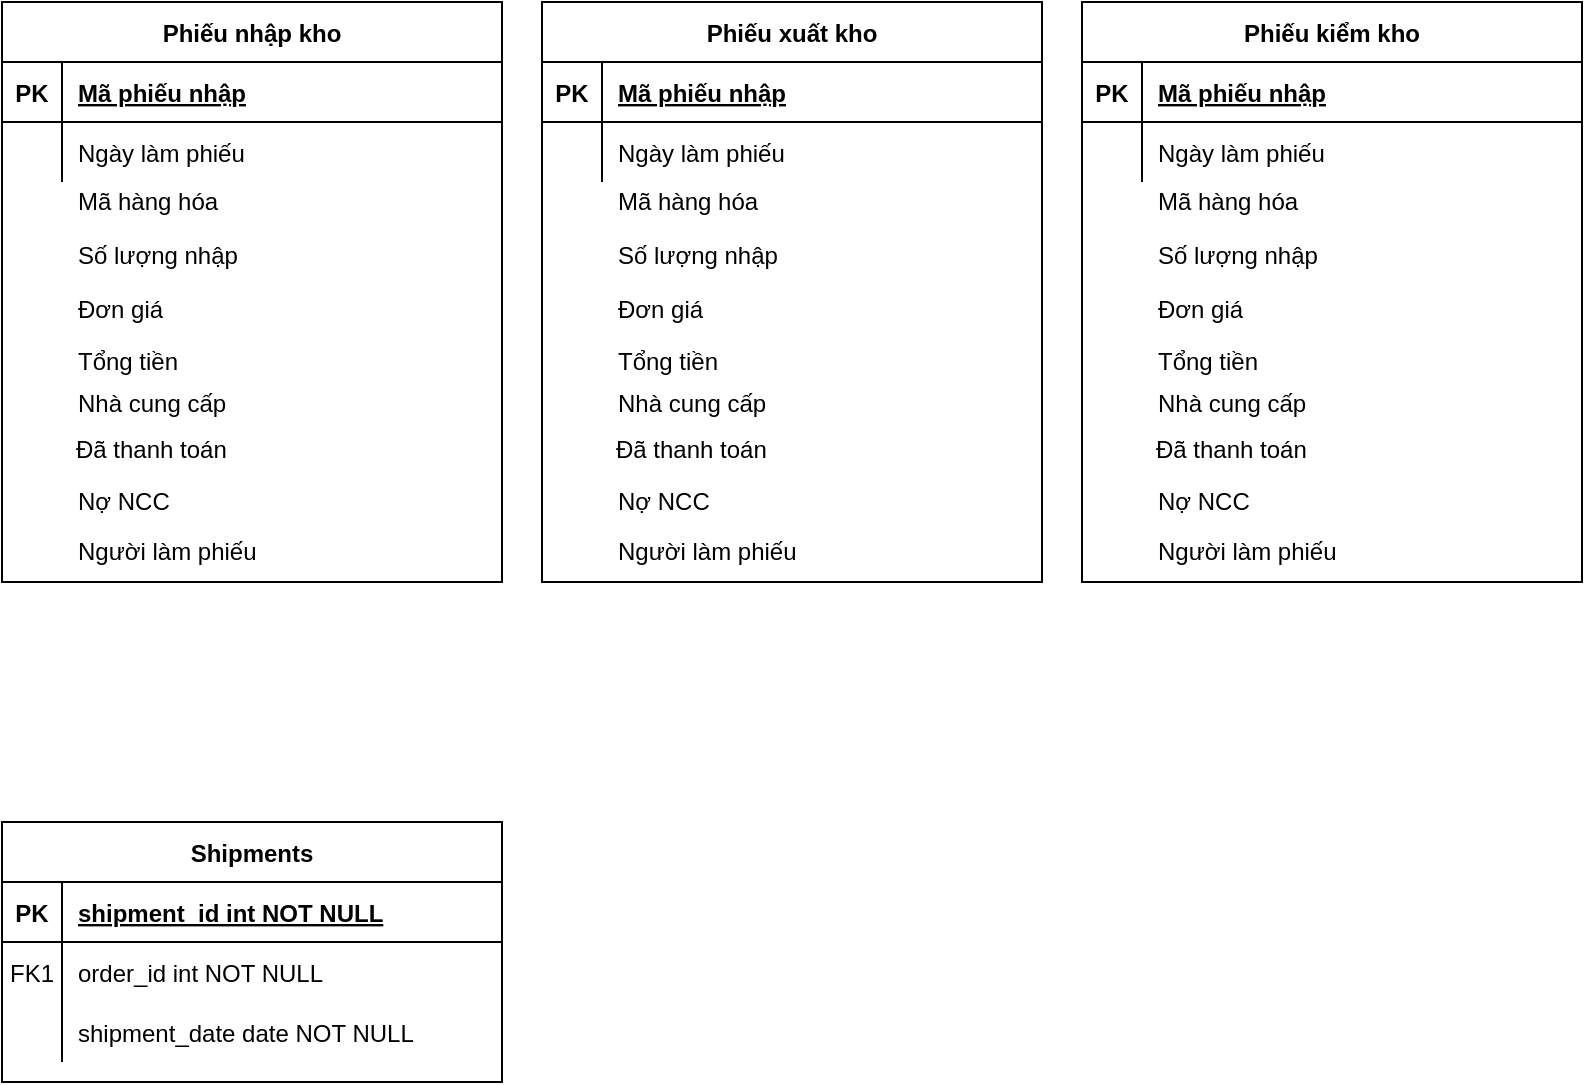 <mxfile version="14.8.0" type="github">
  <diagram id="R2lEEEUBdFMjLlhIrx00" name="Page-1">
    <mxGraphModel dx="942" dy="525" grid="1" gridSize="10" guides="1" tooltips="1" connect="1" arrows="1" fold="1" page="1" pageScale="1" pageWidth="850" pageHeight="1100" math="0" shadow="0" extFonts="Permanent Marker^https://fonts.googleapis.com/css?family=Permanent+Marker">
      <root>
        <mxCell id="0" />
        <mxCell id="1" parent="0" />
        <mxCell id="C-vyLk0tnHw3VtMMgP7b-13" value="Shipments" style="shape=table;startSize=30;container=1;collapsible=1;childLayout=tableLayout;fixedRows=1;rowLines=0;fontStyle=1;align=center;resizeLast=1;" parent="1" vertex="1">
          <mxGeometry x="120" y="530" width="250" height="130" as="geometry" />
        </mxCell>
        <mxCell id="C-vyLk0tnHw3VtMMgP7b-14" value="" style="shape=partialRectangle;collapsible=0;dropTarget=0;pointerEvents=0;fillColor=none;points=[[0,0.5],[1,0.5]];portConstraint=eastwest;top=0;left=0;right=0;bottom=1;" parent="C-vyLk0tnHw3VtMMgP7b-13" vertex="1">
          <mxGeometry y="30" width="250" height="30" as="geometry" />
        </mxCell>
        <mxCell id="C-vyLk0tnHw3VtMMgP7b-15" value="PK" style="shape=partialRectangle;overflow=hidden;connectable=0;fillColor=none;top=0;left=0;bottom=0;right=0;fontStyle=1;" parent="C-vyLk0tnHw3VtMMgP7b-14" vertex="1">
          <mxGeometry width="30" height="30" as="geometry" />
        </mxCell>
        <mxCell id="C-vyLk0tnHw3VtMMgP7b-16" value="shipment_id int NOT NULL " style="shape=partialRectangle;overflow=hidden;connectable=0;fillColor=none;top=0;left=0;bottom=0;right=0;align=left;spacingLeft=6;fontStyle=5;" parent="C-vyLk0tnHw3VtMMgP7b-14" vertex="1">
          <mxGeometry x="30" width="220" height="30" as="geometry" />
        </mxCell>
        <mxCell id="C-vyLk0tnHw3VtMMgP7b-17" value="" style="shape=partialRectangle;collapsible=0;dropTarget=0;pointerEvents=0;fillColor=none;points=[[0,0.5],[1,0.5]];portConstraint=eastwest;top=0;left=0;right=0;bottom=0;" parent="C-vyLk0tnHw3VtMMgP7b-13" vertex="1">
          <mxGeometry y="60" width="250" height="30" as="geometry" />
        </mxCell>
        <mxCell id="C-vyLk0tnHw3VtMMgP7b-18" value="FK1" style="shape=partialRectangle;overflow=hidden;connectable=0;fillColor=none;top=0;left=0;bottom=0;right=0;" parent="C-vyLk0tnHw3VtMMgP7b-17" vertex="1">
          <mxGeometry width="30" height="30" as="geometry" />
        </mxCell>
        <mxCell id="C-vyLk0tnHw3VtMMgP7b-19" value="order_id int NOT NULL" style="shape=partialRectangle;overflow=hidden;connectable=0;fillColor=none;top=0;left=0;bottom=0;right=0;align=left;spacingLeft=6;" parent="C-vyLk0tnHw3VtMMgP7b-17" vertex="1">
          <mxGeometry x="30" width="220" height="30" as="geometry" />
        </mxCell>
        <mxCell id="C-vyLk0tnHw3VtMMgP7b-20" value="" style="shape=partialRectangle;collapsible=0;dropTarget=0;pointerEvents=0;fillColor=none;points=[[0,0.5],[1,0.5]];portConstraint=eastwest;top=0;left=0;right=0;bottom=0;" parent="C-vyLk0tnHw3VtMMgP7b-13" vertex="1">
          <mxGeometry y="90" width="250" height="30" as="geometry" />
        </mxCell>
        <mxCell id="C-vyLk0tnHw3VtMMgP7b-21" value="" style="shape=partialRectangle;overflow=hidden;connectable=0;fillColor=none;top=0;left=0;bottom=0;right=0;" parent="C-vyLk0tnHw3VtMMgP7b-20" vertex="1">
          <mxGeometry width="30" height="30" as="geometry" />
        </mxCell>
        <mxCell id="C-vyLk0tnHw3VtMMgP7b-22" value="shipment_date date NOT NULL" style="shape=partialRectangle;overflow=hidden;connectable=0;fillColor=none;top=0;left=0;bottom=0;right=0;align=left;spacingLeft=6;" parent="C-vyLk0tnHw3VtMMgP7b-20" vertex="1">
          <mxGeometry x="30" width="220" height="30" as="geometry" />
        </mxCell>
        <mxCell id="C-vyLk0tnHw3VtMMgP7b-23" value="Phiếu nhập kho" style="shape=table;startSize=30;container=1;collapsible=1;childLayout=tableLayout;fixedRows=1;rowLines=0;fontStyle=1;align=center;resizeLast=1;" parent="1" vertex="1">
          <mxGeometry x="120" y="120" width="250" height="290" as="geometry" />
        </mxCell>
        <mxCell id="C-vyLk0tnHw3VtMMgP7b-24" value="" style="shape=partialRectangle;collapsible=0;dropTarget=0;pointerEvents=0;fillColor=none;points=[[0,0.5],[1,0.5]];portConstraint=eastwest;top=0;left=0;right=0;bottom=1;" parent="C-vyLk0tnHw3VtMMgP7b-23" vertex="1">
          <mxGeometry y="30" width="250" height="30" as="geometry" />
        </mxCell>
        <mxCell id="C-vyLk0tnHw3VtMMgP7b-25" value="PK" style="shape=partialRectangle;overflow=hidden;connectable=0;fillColor=none;top=0;left=0;bottom=0;right=0;fontStyle=1;" parent="C-vyLk0tnHw3VtMMgP7b-24" vertex="1">
          <mxGeometry width="30" height="30" as="geometry" />
        </mxCell>
        <mxCell id="C-vyLk0tnHw3VtMMgP7b-26" value="Mã phiếu nhập" style="shape=partialRectangle;overflow=hidden;connectable=0;fillColor=none;top=0;left=0;bottom=0;right=0;align=left;spacingLeft=6;fontStyle=5;" parent="C-vyLk0tnHw3VtMMgP7b-24" vertex="1">
          <mxGeometry x="30" width="220" height="30" as="geometry" />
        </mxCell>
        <mxCell id="C-vyLk0tnHw3VtMMgP7b-27" value="" style="shape=partialRectangle;collapsible=0;dropTarget=0;pointerEvents=0;fillColor=none;points=[[0,0.5],[1,0.5]];portConstraint=eastwest;top=0;left=0;right=0;bottom=0;" parent="C-vyLk0tnHw3VtMMgP7b-23" vertex="1">
          <mxGeometry y="60" width="250" height="30" as="geometry" />
        </mxCell>
        <mxCell id="C-vyLk0tnHw3VtMMgP7b-28" value="" style="shape=partialRectangle;overflow=hidden;connectable=0;fillColor=none;top=0;left=0;bottom=0;right=0;" parent="C-vyLk0tnHw3VtMMgP7b-27" vertex="1">
          <mxGeometry width="30" height="30" as="geometry" />
        </mxCell>
        <mxCell id="C-vyLk0tnHw3VtMMgP7b-29" value="Ngày làm phiếu" style="shape=partialRectangle;overflow=hidden;connectable=0;fillColor=none;top=0;left=0;bottom=0;right=0;align=left;spacingLeft=6;" parent="C-vyLk0tnHw3VtMMgP7b-27" vertex="1">
          <mxGeometry x="30" width="220" height="30" as="geometry" />
        </mxCell>
        <mxCell id="O01syvjABgnFGHEi1Pz4-11" value="Mã hàng hóa" style="text;html=1;strokeColor=none;fillColor=none;align=left;verticalAlign=middle;whiteSpace=wrap;rounded=0;" vertex="1" parent="1">
          <mxGeometry x="156" y="210" width="160" height="20" as="geometry" />
        </mxCell>
        <mxCell id="O01syvjABgnFGHEi1Pz4-12" value="Số lượng nhập" style="text;html=1;strokeColor=none;fillColor=none;align=left;verticalAlign=middle;whiteSpace=wrap;rounded=0;" vertex="1" parent="1">
          <mxGeometry x="156" y="237" width="160" height="20" as="geometry" />
        </mxCell>
        <mxCell id="O01syvjABgnFGHEi1Pz4-13" value="Đơn giá" style="text;html=1;strokeColor=none;fillColor=none;align=left;verticalAlign=middle;whiteSpace=wrap;rounded=0;" vertex="1" parent="1">
          <mxGeometry x="156" y="264" width="160" height="20" as="geometry" />
        </mxCell>
        <mxCell id="O01syvjABgnFGHEi1Pz4-14" value="Tổng tiền" style="text;html=1;strokeColor=none;fillColor=none;align=left;verticalAlign=middle;whiteSpace=wrap;rounded=0;" vertex="1" parent="1">
          <mxGeometry x="156" y="290" width="160" height="20" as="geometry" />
        </mxCell>
        <mxCell id="O01syvjABgnFGHEi1Pz4-15" value="Nhà cung cấp" style="text;html=1;strokeColor=none;fillColor=none;align=left;verticalAlign=middle;whiteSpace=wrap;rounded=0;" vertex="1" parent="1">
          <mxGeometry x="156" y="311" width="160" height="20" as="geometry" />
        </mxCell>
        <mxCell id="O01syvjABgnFGHEi1Pz4-18" value="Đã thanh toán" style="text;html=1;strokeColor=none;fillColor=none;align=left;verticalAlign=middle;whiteSpace=wrap;rounded=0;" vertex="1" parent="1">
          <mxGeometry x="155" y="334" width="125" height="20" as="geometry" />
        </mxCell>
        <mxCell id="O01syvjABgnFGHEi1Pz4-20" value="Nợ NCC" style="text;html=1;strokeColor=none;fillColor=none;align=left;verticalAlign=middle;whiteSpace=wrap;rounded=0;" vertex="1" parent="1">
          <mxGeometry x="156" y="360" width="114" height="20" as="geometry" />
        </mxCell>
        <mxCell id="O01syvjABgnFGHEi1Pz4-21" value="Người làm phiếu" style="text;html=1;strokeColor=none;fillColor=none;align=left;verticalAlign=middle;whiteSpace=wrap;rounded=0;" vertex="1" parent="1">
          <mxGeometry x="156" y="385" width="134" height="20" as="geometry" />
        </mxCell>
        <mxCell id="O01syvjABgnFGHEi1Pz4-22" value="Phiếu xuất kho" style="shape=table;startSize=30;container=1;collapsible=1;childLayout=tableLayout;fixedRows=1;rowLines=0;fontStyle=1;align=center;resizeLast=1;" vertex="1" parent="1">
          <mxGeometry x="390" y="120" width="250" height="290" as="geometry" />
        </mxCell>
        <mxCell id="O01syvjABgnFGHEi1Pz4-23" value="" style="shape=partialRectangle;collapsible=0;dropTarget=0;pointerEvents=0;fillColor=none;points=[[0,0.5],[1,0.5]];portConstraint=eastwest;top=0;left=0;right=0;bottom=1;" vertex="1" parent="O01syvjABgnFGHEi1Pz4-22">
          <mxGeometry y="30" width="250" height="30" as="geometry" />
        </mxCell>
        <mxCell id="O01syvjABgnFGHEi1Pz4-24" value="PK" style="shape=partialRectangle;overflow=hidden;connectable=0;fillColor=none;top=0;left=0;bottom=0;right=0;fontStyle=1;" vertex="1" parent="O01syvjABgnFGHEi1Pz4-23">
          <mxGeometry width="30" height="30" as="geometry" />
        </mxCell>
        <mxCell id="O01syvjABgnFGHEi1Pz4-25" value="Mã phiếu nhập" style="shape=partialRectangle;overflow=hidden;connectable=0;fillColor=none;top=0;left=0;bottom=0;right=0;align=left;spacingLeft=6;fontStyle=5;" vertex="1" parent="O01syvjABgnFGHEi1Pz4-23">
          <mxGeometry x="30" width="220" height="30" as="geometry" />
        </mxCell>
        <mxCell id="O01syvjABgnFGHEi1Pz4-26" value="" style="shape=partialRectangle;collapsible=0;dropTarget=0;pointerEvents=0;fillColor=none;points=[[0,0.5],[1,0.5]];portConstraint=eastwest;top=0;left=0;right=0;bottom=0;" vertex="1" parent="O01syvjABgnFGHEi1Pz4-22">
          <mxGeometry y="60" width="250" height="30" as="geometry" />
        </mxCell>
        <mxCell id="O01syvjABgnFGHEi1Pz4-27" value="" style="shape=partialRectangle;overflow=hidden;connectable=0;fillColor=none;top=0;left=0;bottom=0;right=0;" vertex="1" parent="O01syvjABgnFGHEi1Pz4-26">
          <mxGeometry width="30" height="30" as="geometry" />
        </mxCell>
        <mxCell id="O01syvjABgnFGHEi1Pz4-28" value="Ngày làm phiếu" style="shape=partialRectangle;overflow=hidden;connectable=0;fillColor=none;top=0;left=0;bottom=0;right=0;align=left;spacingLeft=6;" vertex="1" parent="O01syvjABgnFGHEi1Pz4-26">
          <mxGeometry x="30" width="220" height="30" as="geometry" />
        </mxCell>
        <mxCell id="O01syvjABgnFGHEi1Pz4-29" value="Mã hàng hóa" style="text;html=1;strokeColor=none;fillColor=none;align=left;verticalAlign=middle;whiteSpace=wrap;rounded=0;" vertex="1" parent="1">
          <mxGeometry x="426" y="210" width="160" height="20" as="geometry" />
        </mxCell>
        <mxCell id="O01syvjABgnFGHEi1Pz4-30" value="Số lượng nhập" style="text;html=1;strokeColor=none;fillColor=none;align=left;verticalAlign=middle;whiteSpace=wrap;rounded=0;" vertex="1" parent="1">
          <mxGeometry x="426" y="237" width="160" height="20" as="geometry" />
        </mxCell>
        <mxCell id="O01syvjABgnFGHEi1Pz4-31" value="Đơn giá" style="text;html=1;strokeColor=none;fillColor=none;align=left;verticalAlign=middle;whiteSpace=wrap;rounded=0;" vertex="1" parent="1">
          <mxGeometry x="426" y="264" width="160" height="20" as="geometry" />
        </mxCell>
        <mxCell id="O01syvjABgnFGHEi1Pz4-32" value="Tổng tiền" style="text;html=1;strokeColor=none;fillColor=none;align=left;verticalAlign=middle;whiteSpace=wrap;rounded=0;" vertex="1" parent="1">
          <mxGeometry x="426" y="290" width="160" height="20" as="geometry" />
        </mxCell>
        <mxCell id="O01syvjABgnFGHEi1Pz4-33" value="Nhà cung cấp" style="text;html=1;strokeColor=none;fillColor=none;align=left;verticalAlign=middle;whiteSpace=wrap;rounded=0;" vertex="1" parent="1">
          <mxGeometry x="426" y="311" width="160" height="20" as="geometry" />
        </mxCell>
        <mxCell id="O01syvjABgnFGHEi1Pz4-34" value="Đã thanh toán" style="text;html=1;strokeColor=none;fillColor=none;align=left;verticalAlign=middle;whiteSpace=wrap;rounded=0;" vertex="1" parent="1">
          <mxGeometry x="425" y="334" width="125" height="20" as="geometry" />
        </mxCell>
        <mxCell id="O01syvjABgnFGHEi1Pz4-35" value="Nợ NCC" style="text;html=1;strokeColor=none;fillColor=none;align=left;verticalAlign=middle;whiteSpace=wrap;rounded=0;" vertex="1" parent="1">
          <mxGeometry x="426" y="360" width="114" height="20" as="geometry" />
        </mxCell>
        <mxCell id="O01syvjABgnFGHEi1Pz4-36" value="Người làm phiếu" style="text;html=1;strokeColor=none;fillColor=none;align=left;verticalAlign=middle;whiteSpace=wrap;rounded=0;" vertex="1" parent="1">
          <mxGeometry x="426" y="385" width="134" height="20" as="geometry" />
        </mxCell>
        <mxCell id="O01syvjABgnFGHEi1Pz4-37" value="Phiếu kiểm kho" style="shape=table;startSize=30;container=1;collapsible=1;childLayout=tableLayout;fixedRows=1;rowLines=0;fontStyle=1;align=center;resizeLast=1;" vertex="1" parent="1">
          <mxGeometry x="660" y="120" width="250" height="290" as="geometry" />
        </mxCell>
        <mxCell id="O01syvjABgnFGHEi1Pz4-38" value="" style="shape=partialRectangle;collapsible=0;dropTarget=0;pointerEvents=0;fillColor=none;points=[[0,0.5],[1,0.5]];portConstraint=eastwest;top=0;left=0;right=0;bottom=1;" vertex="1" parent="O01syvjABgnFGHEi1Pz4-37">
          <mxGeometry y="30" width="250" height="30" as="geometry" />
        </mxCell>
        <mxCell id="O01syvjABgnFGHEi1Pz4-39" value="PK" style="shape=partialRectangle;overflow=hidden;connectable=0;fillColor=none;top=0;left=0;bottom=0;right=0;fontStyle=1;" vertex="1" parent="O01syvjABgnFGHEi1Pz4-38">
          <mxGeometry width="30" height="30" as="geometry" />
        </mxCell>
        <mxCell id="O01syvjABgnFGHEi1Pz4-40" value="Mã phiếu nhập" style="shape=partialRectangle;overflow=hidden;connectable=0;fillColor=none;top=0;left=0;bottom=0;right=0;align=left;spacingLeft=6;fontStyle=5;" vertex="1" parent="O01syvjABgnFGHEi1Pz4-38">
          <mxGeometry x="30" width="220" height="30" as="geometry" />
        </mxCell>
        <mxCell id="O01syvjABgnFGHEi1Pz4-41" value="" style="shape=partialRectangle;collapsible=0;dropTarget=0;pointerEvents=0;fillColor=none;points=[[0,0.5],[1,0.5]];portConstraint=eastwest;top=0;left=0;right=0;bottom=0;" vertex="1" parent="O01syvjABgnFGHEi1Pz4-37">
          <mxGeometry y="60" width="250" height="30" as="geometry" />
        </mxCell>
        <mxCell id="O01syvjABgnFGHEi1Pz4-42" value="" style="shape=partialRectangle;overflow=hidden;connectable=0;fillColor=none;top=0;left=0;bottom=0;right=0;" vertex="1" parent="O01syvjABgnFGHEi1Pz4-41">
          <mxGeometry width="30" height="30" as="geometry" />
        </mxCell>
        <mxCell id="O01syvjABgnFGHEi1Pz4-43" value="Ngày làm phiếu" style="shape=partialRectangle;overflow=hidden;connectable=0;fillColor=none;top=0;left=0;bottom=0;right=0;align=left;spacingLeft=6;" vertex="1" parent="O01syvjABgnFGHEi1Pz4-41">
          <mxGeometry x="30" width="220" height="30" as="geometry" />
        </mxCell>
        <mxCell id="O01syvjABgnFGHEi1Pz4-44" value="Mã hàng hóa" style="text;html=1;strokeColor=none;fillColor=none;align=left;verticalAlign=middle;whiteSpace=wrap;rounded=0;" vertex="1" parent="1">
          <mxGeometry x="696" y="210" width="160" height="20" as="geometry" />
        </mxCell>
        <mxCell id="O01syvjABgnFGHEi1Pz4-45" value="Số lượng nhập" style="text;html=1;strokeColor=none;fillColor=none;align=left;verticalAlign=middle;whiteSpace=wrap;rounded=0;" vertex="1" parent="1">
          <mxGeometry x="696" y="237" width="160" height="20" as="geometry" />
        </mxCell>
        <mxCell id="O01syvjABgnFGHEi1Pz4-46" value="Đơn giá" style="text;html=1;strokeColor=none;fillColor=none;align=left;verticalAlign=middle;whiteSpace=wrap;rounded=0;" vertex="1" parent="1">
          <mxGeometry x="696" y="264" width="160" height="20" as="geometry" />
        </mxCell>
        <mxCell id="O01syvjABgnFGHEi1Pz4-47" value="Tổng tiền" style="text;html=1;strokeColor=none;fillColor=none;align=left;verticalAlign=middle;whiteSpace=wrap;rounded=0;" vertex="1" parent="1">
          <mxGeometry x="696" y="290" width="160" height="20" as="geometry" />
        </mxCell>
        <mxCell id="O01syvjABgnFGHEi1Pz4-48" value="Nhà cung cấp" style="text;html=1;strokeColor=none;fillColor=none;align=left;verticalAlign=middle;whiteSpace=wrap;rounded=0;" vertex="1" parent="1">
          <mxGeometry x="696" y="311" width="160" height="20" as="geometry" />
        </mxCell>
        <mxCell id="O01syvjABgnFGHEi1Pz4-49" value="Đã thanh toán" style="text;html=1;strokeColor=none;fillColor=none;align=left;verticalAlign=middle;whiteSpace=wrap;rounded=0;" vertex="1" parent="1">
          <mxGeometry x="695" y="334" width="125" height="20" as="geometry" />
        </mxCell>
        <mxCell id="O01syvjABgnFGHEi1Pz4-50" value="Nợ NCC" style="text;html=1;strokeColor=none;fillColor=none;align=left;verticalAlign=middle;whiteSpace=wrap;rounded=0;" vertex="1" parent="1">
          <mxGeometry x="696" y="360" width="114" height="20" as="geometry" />
        </mxCell>
        <mxCell id="O01syvjABgnFGHEi1Pz4-51" value="Người làm phiếu" style="text;html=1;strokeColor=none;fillColor=none;align=left;verticalAlign=middle;whiteSpace=wrap;rounded=0;" vertex="1" parent="1">
          <mxGeometry x="696" y="385" width="134" height="20" as="geometry" />
        </mxCell>
      </root>
    </mxGraphModel>
  </diagram>
</mxfile>
